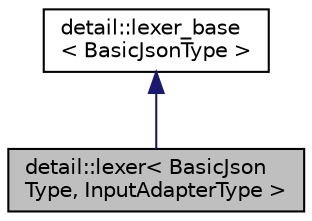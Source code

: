 digraph "detail::lexer&lt; BasicJsonType, InputAdapterType &gt;"
{
 // LATEX_PDF_SIZE
  edge [fontname="Helvetica",fontsize="10",labelfontname="Helvetica",labelfontsize="10"];
  node [fontname="Helvetica",fontsize="10",shape=record];
  Node1 [label="detail::lexer\< BasicJson\lType, InputAdapterType \>",height=0.2,width=0.4,color="black", fillcolor="grey75", style="filled", fontcolor="black",tooltip="lexical analysis"];
  Node2 -> Node1 [dir="back",color="midnightblue",fontsize="10",style="solid",fontname="Helvetica"];
  Node2 [label="detail::lexer_base\l\< BasicJsonType \>",height=0.2,width=0.4,color="black", fillcolor="white", style="filled",URL="$classdetail_1_1lexer__base.html",tooltip=" "];
}
